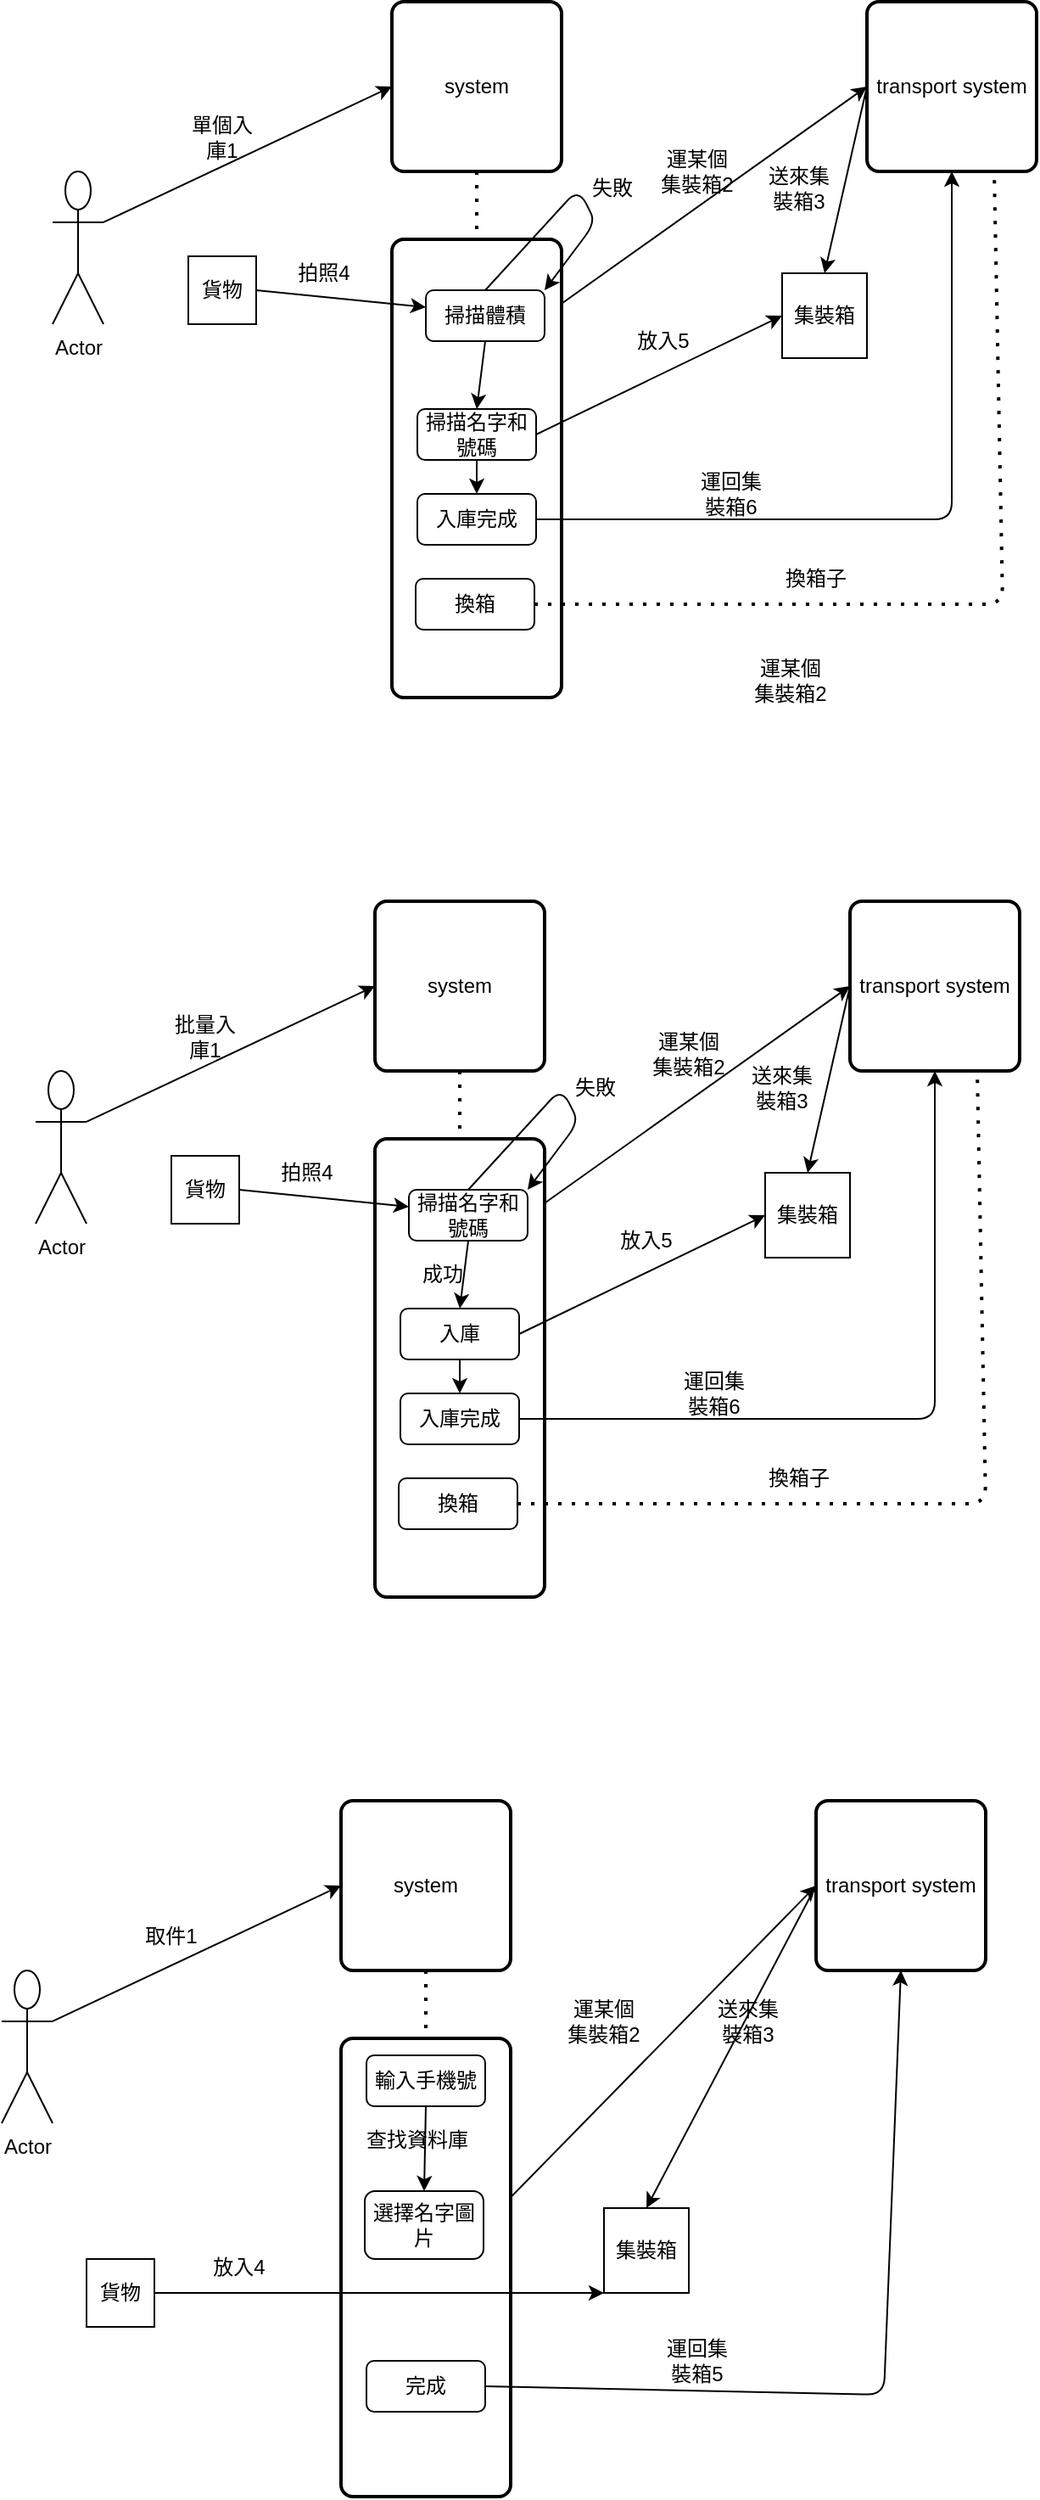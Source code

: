 <mxfile version="14.1.8" type="device"><diagram id="C5RBs43oDa-KdzZeNtuy" name="Page-1"><mxGraphModel dx="1278" dy="1810" grid="1" gridSize="10" guides="1" tooltips="1" connect="1" arrows="1" fold="1" page="1" pageScale="1" pageWidth="827" pageHeight="1169" math="0" shadow="0"><root><mxCell id="WIyWlLk6GJQsqaUBKTNV-0"/><mxCell id="WIyWlLk6GJQsqaUBKTNV-1" parent="WIyWlLk6GJQsqaUBKTNV-0"/><mxCell id="Wkg2O_y0lECE94WjkrpT-0" value="Actor" style="shape=umlActor;verticalLabelPosition=bottom;verticalAlign=top;html=1;outlineConnect=0;" parent="WIyWlLk6GJQsqaUBKTNV-1" vertex="1"><mxGeometry x="130" y="210" width="30" height="90" as="geometry"/></mxCell><mxCell id="Wkg2O_y0lECE94WjkrpT-6" value="system" style="rounded=1;whiteSpace=wrap;html=1;absoluteArcSize=1;arcSize=14;strokeWidth=2;" parent="WIyWlLk6GJQsqaUBKTNV-1" vertex="1"><mxGeometry x="330" y="110" width="100" height="100" as="geometry"/></mxCell><mxCell id="Wkg2O_y0lECE94WjkrpT-8" value="" style="endArrow=classic;html=1;exitX=1;exitY=0.333;exitDx=0;exitDy=0;exitPerimeter=0;entryX=0;entryY=0.5;entryDx=0;entryDy=0;" parent="WIyWlLk6GJQsqaUBKTNV-1" source="Wkg2O_y0lECE94WjkrpT-0" target="Wkg2O_y0lECE94WjkrpT-6" edge="1"><mxGeometry width="50" height="50" relative="1" as="geometry"><mxPoint x="520" y="350" as="sourcePoint"/><mxPoint x="570" y="300" as="targetPoint"/></mxGeometry></mxCell><mxCell id="Wkg2O_y0lECE94WjkrpT-9" value="transport system" style="rounded=1;whiteSpace=wrap;html=1;absoluteArcSize=1;arcSize=14;strokeWidth=2;" parent="WIyWlLk6GJQsqaUBKTNV-1" vertex="1"><mxGeometry x="610" y="110" width="100" height="100" as="geometry"/></mxCell><mxCell id="Wkg2O_y0lECE94WjkrpT-10" value="" style="endArrow=classic;html=1;exitX=1;exitY=0.5;exitDx=0;exitDy=0;entryX=0;entryY=0.5;entryDx=0;entryDy=0;" parent="WIyWlLk6GJQsqaUBKTNV-1" source="Wkg2O_y0lECE94WjkrpT-28" target="Wkg2O_y0lECE94WjkrpT-9" edge="1"><mxGeometry width="50" height="50" relative="1" as="geometry"><mxPoint x="540" y="150" as="sourcePoint"/><mxPoint x="570" y="300" as="targetPoint"/></mxGeometry></mxCell><mxCell id="Wkg2O_y0lECE94WjkrpT-11" value="批量入庫1" style="text;html=1;strokeColor=none;fillColor=none;align=center;verticalAlign=middle;whiteSpace=wrap;rounded=0;" parent="WIyWlLk6GJQsqaUBKTNV-1" vertex="1"><mxGeometry x="210" y="180" width="40" height="20" as="geometry"/></mxCell><mxCell id="Wkg2O_y0lECE94WjkrpT-15" value="集裝箱" style="whiteSpace=wrap;html=1;aspect=fixed;" parent="WIyWlLk6GJQsqaUBKTNV-1" vertex="1"><mxGeometry x="560" y="270" width="50" height="50" as="geometry"/></mxCell><mxCell id="Wkg2O_y0lECE94WjkrpT-25" value="貨物" style="whiteSpace=wrap;html=1;aspect=fixed;" parent="WIyWlLk6GJQsqaUBKTNV-1" vertex="1"><mxGeometry x="210" y="260" width="40" height="40" as="geometry"/></mxCell><mxCell id="Wkg2O_y0lECE94WjkrpT-27" value="" style="rounded=1;whiteSpace=wrap;html=1;absoluteArcSize=1;arcSize=14;strokeWidth=2;" parent="WIyWlLk6GJQsqaUBKTNV-1" vertex="1"><mxGeometry x="330" y="250" width="100" height="270" as="geometry"/></mxCell><mxCell id="Wkg2O_y0lECE94WjkrpT-28" value="掃描名字和號碼" style="rounded=1;whiteSpace=wrap;html=1;" parent="WIyWlLk6GJQsqaUBKTNV-1" vertex="1"><mxGeometry x="350" y="280" width="70" height="30" as="geometry"/></mxCell><mxCell id="Wkg2O_y0lECE94WjkrpT-29" value="入庫" style="rounded=1;whiteSpace=wrap;html=1;" parent="WIyWlLk6GJQsqaUBKTNV-1" vertex="1"><mxGeometry x="345" y="350" width="70" height="30" as="geometry"/></mxCell><mxCell id="Wkg2O_y0lECE94WjkrpT-30" value="入庫完成" style="rounded=1;whiteSpace=wrap;html=1;" parent="WIyWlLk6GJQsqaUBKTNV-1" vertex="1"><mxGeometry x="345" y="400" width="70" height="30" as="geometry"/></mxCell><mxCell id="Wkg2O_y0lECE94WjkrpT-31" value="換箱" style="rounded=1;whiteSpace=wrap;html=1;" parent="WIyWlLk6GJQsqaUBKTNV-1" vertex="1"><mxGeometry x="344" y="450" width="70" height="30" as="geometry"/></mxCell><mxCell id="Wkg2O_y0lECE94WjkrpT-32" value="" style="endArrow=none;dashed=1;html=1;dashPattern=1 3;strokeWidth=2;exitX=0.5;exitY=1;exitDx=0;exitDy=0;entryX=0.5;entryY=0;entryDx=0;entryDy=0;" parent="WIyWlLk6GJQsqaUBKTNV-1" source="Wkg2O_y0lECE94WjkrpT-6" target="Wkg2O_y0lECE94WjkrpT-27" edge="1"><mxGeometry width="50" height="50" relative="1" as="geometry"><mxPoint x="520" y="350" as="sourcePoint"/><mxPoint x="570" y="300" as="targetPoint"/></mxGeometry></mxCell><mxCell id="Wkg2O_y0lECE94WjkrpT-33" value="" style="endArrow=classic;html=1;exitX=1;exitY=0.5;exitDx=0;exitDy=0;" parent="WIyWlLk6GJQsqaUBKTNV-1" source="Wkg2O_y0lECE94WjkrpT-25" edge="1"><mxGeometry width="50" height="50" relative="1" as="geometry"><mxPoint x="520" y="350" as="sourcePoint"/><mxPoint x="350" y="290" as="targetPoint"/></mxGeometry></mxCell><mxCell id="Wkg2O_y0lECE94WjkrpT-38" value="成功" style="text;html=1;strokeColor=none;fillColor=none;align=center;verticalAlign=middle;whiteSpace=wrap;rounded=0;" parent="WIyWlLk6GJQsqaUBKTNV-1" vertex="1"><mxGeometry x="350" y="320" width="40" height="20" as="geometry"/></mxCell><mxCell id="Wkg2O_y0lECE94WjkrpT-39" value="" style="endArrow=classic;html=1;exitX=0.5;exitY=0;exitDx=0;exitDy=0;entryX=1;entryY=0;entryDx=0;entryDy=0;" parent="WIyWlLk6GJQsqaUBKTNV-1" source="Wkg2O_y0lECE94WjkrpT-28" target="Wkg2O_y0lECE94WjkrpT-28" edge="1"><mxGeometry width="50" height="50" relative="1" as="geometry"><mxPoint x="520" y="340" as="sourcePoint"/><mxPoint x="460" y="230" as="targetPoint"/><Array as="points"><mxPoint x="440" y="220"/><mxPoint x="450" y="240"/></Array></mxGeometry></mxCell><mxCell id="Wkg2O_y0lECE94WjkrpT-40" value="失敗" style="text;html=1;strokeColor=none;fillColor=none;align=center;verticalAlign=middle;whiteSpace=wrap;rounded=0;" parent="WIyWlLk6GJQsqaUBKTNV-1" vertex="1"><mxGeometry x="440" y="210" width="40" height="20" as="geometry"/></mxCell><mxCell id="Wkg2O_y0lECE94WjkrpT-42" value="" style="endArrow=classic;html=1;exitX=0;exitY=0.5;exitDx=0;exitDy=0;entryX=0.5;entryY=0;entryDx=0;entryDy=0;" parent="WIyWlLk6GJQsqaUBKTNV-1" source="Wkg2O_y0lECE94WjkrpT-9" target="Wkg2O_y0lECE94WjkrpT-15" edge="1"><mxGeometry width="50" height="50" relative="1" as="geometry"><mxPoint x="520" y="340" as="sourcePoint"/><mxPoint x="570" y="290" as="targetPoint"/></mxGeometry></mxCell><mxCell id="Wkg2O_y0lECE94WjkrpT-43" value="送來集裝箱3" style="text;html=1;strokeColor=none;fillColor=none;align=center;verticalAlign=middle;whiteSpace=wrap;rounded=0;" parent="WIyWlLk6GJQsqaUBKTNV-1" vertex="1"><mxGeometry x="550" y="210" width="40" height="20" as="geometry"/></mxCell><mxCell id="Wkg2O_y0lECE94WjkrpT-44" value="拍照4" style="text;html=1;strokeColor=none;fillColor=none;align=center;verticalAlign=middle;whiteSpace=wrap;rounded=0;" parent="WIyWlLk6GJQsqaUBKTNV-1" vertex="1"><mxGeometry x="270" y="260" width="40" height="20" as="geometry"/></mxCell><mxCell id="Wkg2O_y0lECE94WjkrpT-45" value="" style="endArrow=classic;html=1;exitX=0.5;exitY=1;exitDx=0;exitDy=0;entryX=0.5;entryY=0;entryDx=0;entryDy=0;" parent="WIyWlLk6GJQsqaUBKTNV-1" source="Wkg2O_y0lECE94WjkrpT-28" target="Wkg2O_y0lECE94WjkrpT-29" edge="1"><mxGeometry width="50" height="50" relative="1" as="geometry"><mxPoint x="520" y="330" as="sourcePoint"/><mxPoint x="570" y="280" as="targetPoint"/></mxGeometry></mxCell><mxCell id="Wkg2O_y0lECE94WjkrpT-46" value="" style="endArrow=classic;html=1;exitX=1;exitY=0.5;exitDx=0;exitDy=0;entryX=0;entryY=0.5;entryDx=0;entryDy=0;" parent="WIyWlLk6GJQsqaUBKTNV-1" source="Wkg2O_y0lECE94WjkrpT-29" target="Wkg2O_y0lECE94WjkrpT-15" edge="1"><mxGeometry width="50" height="50" relative="1" as="geometry"><mxPoint x="520" y="330" as="sourcePoint"/><mxPoint x="570" y="280" as="targetPoint"/></mxGeometry></mxCell><mxCell id="Wkg2O_y0lECE94WjkrpT-47" value="放入5" style="text;html=1;strokeColor=none;fillColor=none;align=center;verticalAlign=middle;whiteSpace=wrap;rounded=0;" parent="WIyWlLk6GJQsqaUBKTNV-1" vertex="1"><mxGeometry x="470" y="300" width="40" height="20" as="geometry"/></mxCell><mxCell id="Wkg2O_y0lECE94WjkrpT-48" value="" style="endArrow=classic;html=1;exitX=0.5;exitY=1;exitDx=0;exitDy=0;entryX=0.5;entryY=0;entryDx=0;entryDy=0;" parent="WIyWlLk6GJQsqaUBKTNV-1" source="Wkg2O_y0lECE94WjkrpT-29" target="Wkg2O_y0lECE94WjkrpT-30" edge="1"><mxGeometry width="50" height="50" relative="1" as="geometry"><mxPoint x="520" y="330" as="sourcePoint"/><mxPoint x="570" y="280" as="targetPoint"/></mxGeometry></mxCell><mxCell id="Wkg2O_y0lECE94WjkrpT-49" value="" style="endArrow=classic;html=1;exitX=1;exitY=0.5;exitDx=0;exitDy=0;entryX=0.5;entryY=1;entryDx=0;entryDy=0;" parent="WIyWlLk6GJQsqaUBKTNV-1" source="Wkg2O_y0lECE94WjkrpT-30" target="Wkg2O_y0lECE94WjkrpT-9" edge="1"><mxGeometry width="50" height="50" relative="1" as="geometry"><mxPoint x="520" y="330" as="sourcePoint"/><mxPoint x="680" y="410" as="targetPoint"/><Array as="points"><mxPoint x="660" y="415"/></Array></mxGeometry></mxCell><mxCell id="Wkg2O_y0lECE94WjkrpT-50" value="運回集裝箱6&lt;br&gt;" style="text;html=1;strokeColor=none;fillColor=none;align=center;verticalAlign=middle;whiteSpace=wrap;rounded=0;" parent="WIyWlLk6GJQsqaUBKTNV-1" vertex="1"><mxGeometry x="510" y="390" width="40" height="20" as="geometry"/></mxCell><mxCell id="Wkg2O_y0lECE94WjkrpT-52" value="" style="endArrow=none;dashed=1;html=1;dashPattern=1 3;strokeWidth=2;exitX=1;exitY=0.5;exitDx=0;exitDy=0;entryX=0.75;entryY=1;entryDx=0;entryDy=0;" parent="WIyWlLk6GJQsqaUBKTNV-1" source="Wkg2O_y0lECE94WjkrpT-31" target="Wkg2O_y0lECE94WjkrpT-9" edge="1"><mxGeometry width="50" height="50" relative="1" as="geometry"><mxPoint x="520" y="320" as="sourcePoint"/><mxPoint x="660" y="210" as="targetPoint"/><Array as="points"><mxPoint x="690" y="465"/></Array></mxGeometry></mxCell><mxCell id="Wkg2O_y0lECE94WjkrpT-53" value="換箱子" style="text;html=1;strokeColor=none;fillColor=none;align=center;verticalAlign=middle;whiteSpace=wrap;rounded=0;" parent="WIyWlLk6GJQsqaUBKTNV-1" vertex="1"><mxGeometry x="560" y="440" width="40" height="20" as="geometry"/></mxCell><mxCell id="Wkg2O_y0lECE94WjkrpT-54" value="Actor" style="shape=umlActor;verticalLabelPosition=bottom;verticalAlign=top;html=1;outlineConnect=0;" parent="WIyWlLk6GJQsqaUBKTNV-1" vertex="1"><mxGeometry x="110" y="740" width="30" height="90" as="geometry"/></mxCell><mxCell id="Wkg2O_y0lECE94WjkrpT-55" value="system" style="rounded=1;whiteSpace=wrap;html=1;absoluteArcSize=1;arcSize=14;strokeWidth=2;" parent="WIyWlLk6GJQsqaUBKTNV-1" vertex="1"><mxGeometry x="310" y="640" width="100" height="100" as="geometry"/></mxCell><mxCell id="Wkg2O_y0lECE94WjkrpT-56" value="" style="endArrow=classic;html=1;exitX=1;exitY=0.333;exitDx=0;exitDy=0;exitPerimeter=0;entryX=0;entryY=0.5;entryDx=0;entryDy=0;" parent="WIyWlLk6GJQsqaUBKTNV-1" source="Wkg2O_y0lECE94WjkrpT-54" target="Wkg2O_y0lECE94WjkrpT-55" edge="1"><mxGeometry width="50" height="50" relative="1" as="geometry"><mxPoint x="500" y="880" as="sourcePoint"/><mxPoint x="550" y="830" as="targetPoint"/></mxGeometry></mxCell><mxCell id="Wkg2O_y0lECE94WjkrpT-57" value="transport system" style="rounded=1;whiteSpace=wrap;html=1;absoluteArcSize=1;arcSize=14;strokeWidth=2;" parent="WIyWlLk6GJQsqaUBKTNV-1" vertex="1"><mxGeometry x="590" y="640" width="100" height="100" as="geometry"/></mxCell><mxCell id="Wkg2O_y0lECE94WjkrpT-58" value="" style="endArrow=classic;html=1;exitX=1;exitY=0.5;exitDx=0;exitDy=0;entryX=0;entryY=0.5;entryDx=0;entryDy=0;" parent="WIyWlLk6GJQsqaUBKTNV-1" source="Wkg2O_y0lECE94WjkrpT-65" target="Wkg2O_y0lECE94WjkrpT-57" edge="1"><mxGeometry width="50" height="50" relative="1" as="geometry"><mxPoint x="520" y="680" as="sourcePoint"/><mxPoint x="550" y="830" as="targetPoint"/></mxGeometry></mxCell><mxCell id="Wkg2O_y0lECE94WjkrpT-59" value="取件1" style="text;html=1;strokeColor=none;fillColor=none;align=center;verticalAlign=middle;whiteSpace=wrap;rounded=0;" parent="WIyWlLk6GJQsqaUBKTNV-1" vertex="1"><mxGeometry x="190" y="710" width="40" height="20" as="geometry"/></mxCell><mxCell id="Wkg2O_y0lECE94WjkrpT-60" value="運某個&lt;br&gt;集裝箱2" style="text;html=1;strokeColor=none;fillColor=none;align=center;verticalAlign=middle;whiteSpace=wrap;rounded=0;" parent="WIyWlLk6GJQsqaUBKTNV-1" vertex="1"><mxGeometry x="430" y="760" width="70" height="20" as="geometry"/></mxCell><mxCell id="Wkg2O_y0lECE94WjkrpT-61" value="集裝箱" style="whiteSpace=wrap;html=1;aspect=fixed;" parent="WIyWlLk6GJQsqaUBKTNV-1" vertex="1"><mxGeometry x="465" y="880" width="50" height="50" as="geometry"/></mxCell><mxCell id="Wkg2O_y0lECE94WjkrpT-62" value="貨物" style="whiteSpace=wrap;html=1;aspect=fixed;" parent="WIyWlLk6GJQsqaUBKTNV-1" vertex="1"><mxGeometry x="160" y="910" width="40" height="40" as="geometry"/></mxCell><mxCell id="Wkg2O_y0lECE94WjkrpT-63" value="" style="rounded=1;whiteSpace=wrap;html=1;absoluteArcSize=1;arcSize=14;strokeWidth=2;" parent="WIyWlLk6GJQsqaUBKTNV-1" vertex="1"><mxGeometry x="310" y="780" width="100" height="270" as="geometry"/></mxCell><mxCell id="Wkg2O_y0lECE94WjkrpT-64" value="輸入手機號" style="rounded=1;whiteSpace=wrap;html=1;" parent="WIyWlLk6GJQsqaUBKTNV-1" vertex="1"><mxGeometry x="325" y="790" width="70" height="30" as="geometry"/></mxCell><mxCell id="Wkg2O_y0lECE94WjkrpT-65" value="選擇名字圖片" style="rounded=1;whiteSpace=wrap;html=1;" parent="WIyWlLk6GJQsqaUBKTNV-1" vertex="1"><mxGeometry x="324" y="870" width="70" height="40" as="geometry"/></mxCell><mxCell id="Wkg2O_y0lECE94WjkrpT-67" value="完成" style="rounded=1;whiteSpace=wrap;html=1;" parent="WIyWlLk6GJQsqaUBKTNV-1" vertex="1"><mxGeometry x="325" y="970" width="70" height="30" as="geometry"/></mxCell><mxCell id="Wkg2O_y0lECE94WjkrpT-68" value="" style="endArrow=none;dashed=1;html=1;dashPattern=1 3;strokeWidth=2;exitX=0.5;exitY=1;exitDx=0;exitDy=0;entryX=0.5;entryY=0;entryDx=0;entryDy=0;" parent="WIyWlLk6GJQsqaUBKTNV-1" source="Wkg2O_y0lECE94WjkrpT-55" target="Wkg2O_y0lECE94WjkrpT-63" edge="1"><mxGeometry width="50" height="50" relative="1" as="geometry"><mxPoint x="500" y="880" as="sourcePoint"/><mxPoint x="550" y="830" as="targetPoint"/></mxGeometry></mxCell><mxCell id="Wkg2O_y0lECE94WjkrpT-70" value="查找資料庫" style="text;html=1;strokeColor=none;fillColor=none;align=center;verticalAlign=middle;whiteSpace=wrap;rounded=0;" parent="WIyWlLk6GJQsqaUBKTNV-1" vertex="1"><mxGeometry x="320" y="830" width="70" height="20" as="geometry"/></mxCell><mxCell id="Wkg2O_y0lECE94WjkrpT-73" value="" style="endArrow=classic;html=1;exitX=0;exitY=0.5;exitDx=0;exitDy=0;entryX=0.5;entryY=0;entryDx=0;entryDy=0;" parent="WIyWlLk6GJQsqaUBKTNV-1" source="Wkg2O_y0lECE94WjkrpT-57" target="Wkg2O_y0lECE94WjkrpT-61" edge="1"><mxGeometry width="50" height="50" relative="1" as="geometry"><mxPoint x="500" y="870" as="sourcePoint"/><mxPoint x="550" y="820" as="targetPoint"/></mxGeometry></mxCell><mxCell id="Wkg2O_y0lECE94WjkrpT-74" value="送來集裝箱3" style="text;html=1;strokeColor=none;fillColor=none;align=center;verticalAlign=middle;whiteSpace=wrap;rounded=0;" parent="WIyWlLk6GJQsqaUBKTNV-1" vertex="1"><mxGeometry x="530" y="760" width="40" height="20" as="geometry"/></mxCell><mxCell id="Wkg2O_y0lECE94WjkrpT-76" value="" style="endArrow=classic;html=1;exitX=0.5;exitY=1;exitDx=0;exitDy=0;entryX=0.5;entryY=0;entryDx=0;entryDy=0;" parent="WIyWlLk6GJQsqaUBKTNV-1" source="Wkg2O_y0lECE94WjkrpT-64" target="Wkg2O_y0lECE94WjkrpT-65" edge="1"><mxGeometry width="50" height="50" relative="1" as="geometry"><mxPoint x="500" y="860" as="sourcePoint"/><mxPoint x="550" y="810" as="targetPoint"/></mxGeometry></mxCell><mxCell id="Wkg2O_y0lECE94WjkrpT-80" value="" style="endArrow=classic;html=1;exitX=1;exitY=0.5;exitDx=0;exitDy=0;entryX=0.5;entryY=1;entryDx=0;entryDy=0;" parent="WIyWlLk6GJQsqaUBKTNV-1" source="Wkg2O_y0lECE94WjkrpT-67" target="Wkg2O_y0lECE94WjkrpT-57" edge="1"><mxGeometry width="50" height="50" relative="1" as="geometry"><mxPoint x="395" y="945" as="sourcePoint"/><mxPoint x="660" y="940" as="targetPoint"/><Array as="points"><mxPoint x="630" y="990"/></Array></mxGeometry></mxCell><mxCell id="Wkg2O_y0lECE94WjkrpT-81" value="運回集裝箱5" style="text;html=1;strokeColor=none;fillColor=none;align=center;verticalAlign=middle;whiteSpace=wrap;rounded=0;" parent="WIyWlLk6GJQsqaUBKTNV-1" vertex="1"><mxGeometry x="500" y="960" width="40" height="20" as="geometry"/></mxCell><mxCell id="Wkg2O_y0lECE94WjkrpT-87" value="" style="endArrow=classic;html=1;exitX=1;exitY=0.5;exitDx=0;exitDy=0;entryX=0;entryY=1;entryDx=0;entryDy=0;" parent="WIyWlLk6GJQsqaUBKTNV-1" source="Wkg2O_y0lECE94WjkrpT-62" target="Wkg2O_y0lECE94WjkrpT-61" edge="1"><mxGeometry width="50" height="50" relative="1" as="geometry"><mxPoint x="520" y="900" as="sourcePoint"/><mxPoint x="570" y="850" as="targetPoint"/></mxGeometry></mxCell><mxCell id="Wkg2O_y0lECE94WjkrpT-89" value="放入4" style="text;html=1;strokeColor=none;fillColor=none;align=center;verticalAlign=middle;whiteSpace=wrap;rounded=0;" parent="WIyWlLk6GJQsqaUBKTNV-1" vertex="1"><mxGeometry x="230" y="905" width="40" height="20" as="geometry"/></mxCell><mxCell id="fyiaLPEeB0CXmJHPq0UU-30" value="運某個&lt;br&gt;集裝箱2" style="text;html=1;strokeColor=none;fillColor=none;align=center;verticalAlign=middle;whiteSpace=wrap;rounded=0;" vertex="1" parent="WIyWlLk6GJQsqaUBKTNV-1"><mxGeometry x="540" y="-30" width="70" height="20" as="geometry"/></mxCell><mxCell id="fyiaLPEeB0CXmJHPq0UU-31" value="Actor" style="shape=umlActor;verticalLabelPosition=bottom;verticalAlign=top;html=1;outlineConnect=0;" vertex="1" parent="WIyWlLk6GJQsqaUBKTNV-1"><mxGeometry x="140" y="-320" width="30" height="90" as="geometry"/></mxCell><mxCell id="fyiaLPEeB0CXmJHPq0UU-32" value="system" style="rounded=1;whiteSpace=wrap;html=1;absoluteArcSize=1;arcSize=14;strokeWidth=2;" vertex="1" parent="WIyWlLk6GJQsqaUBKTNV-1"><mxGeometry x="340" y="-420" width="100" height="100" as="geometry"/></mxCell><mxCell id="fyiaLPEeB0CXmJHPq0UU-33" value="" style="endArrow=classic;html=1;exitX=1;exitY=0.333;exitDx=0;exitDy=0;exitPerimeter=0;entryX=0;entryY=0.5;entryDx=0;entryDy=0;" edge="1" source="fyiaLPEeB0CXmJHPq0UU-31" target="fyiaLPEeB0CXmJHPq0UU-32" parent="WIyWlLk6GJQsqaUBKTNV-1"><mxGeometry width="50" height="50" relative="1" as="geometry"><mxPoint x="530" y="-180" as="sourcePoint"/><mxPoint x="580" y="-230" as="targetPoint"/></mxGeometry></mxCell><mxCell id="fyiaLPEeB0CXmJHPq0UU-34" value="transport system" style="rounded=1;whiteSpace=wrap;html=1;absoluteArcSize=1;arcSize=14;strokeWidth=2;" vertex="1" parent="WIyWlLk6GJQsqaUBKTNV-1"><mxGeometry x="620" y="-420" width="100" height="100" as="geometry"/></mxCell><mxCell id="fyiaLPEeB0CXmJHPq0UU-35" value="" style="endArrow=classic;html=1;exitX=1;exitY=0.5;exitDx=0;exitDy=0;entryX=0;entryY=0.5;entryDx=0;entryDy=0;" edge="1" source="fyiaLPEeB0CXmJHPq0UU-41" target="fyiaLPEeB0CXmJHPq0UU-34" parent="WIyWlLk6GJQsqaUBKTNV-1"><mxGeometry width="50" height="50" relative="1" as="geometry"><mxPoint x="550" y="-380" as="sourcePoint"/><mxPoint x="580" y="-230" as="targetPoint"/></mxGeometry></mxCell><mxCell id="fyiaLPEeB0CXmJHPq0UU-36" value="單個入庫1" style="text;html=1;strokeColor=none;fillColor=none;align=center;verticalAlign=middle;whiteSpace=wrap;rounded=0;" vertex="1" parent="WIyWlLk6GJQsqaUBKTNV-1"><mxGeometry x="220" y="-350" width="40" height="20" as="geometry"/></mxCell><mxCell id="fyiaLPEeB0CXmJHPq0UU-37" value="運某個&lt;br&gt;集裝箱2" style="text;html=1;strokeColor=none;fillColor=none;align=center;verticalAlign=middle;whiteSpace=wrap;rounded=0;" vertex="1" parent="WIyWlLk6GJQsqaUBKTNV-1"><mxGeometry x="485" y="-330" width="70" height="20" as="geometry"/></mxCell><mxCell id="fyiaLPEeB0CXmJHPq0UU-38" value="集裝箱" style="whiteSpace=wrap;html=1;aspect=fixed;" vertex="1" parent="WIyWlLk6GJQsqaUBKTNV-1"><mxGeometry x="570" y="-260" width="50" height="50" as="geometry"/></mxCell><mxCell id="fyiaLPEeB0CXmJHPq0UU-39" value="貨物" style="whiteSpace=wrap;html=1;aspect=fixed;" vertex="1" parent="WIyWlLk6GJQsqaUBKTNV-1"><mxGeometry x="220" y="-270" width="40" height="40" as="geometry"/></mxCell><mxCell id="fyiaLPEeB0CXmJHPq0UU-40" value="" style="rounded=1;whiteSpace=wrap;html=1;absoluteArcSize=1;arcSize=14;strokeWidth=2;" vertex="1" parent="WIyWlLk6GJQsqaUBKTNV-1"><mxGeometry x="340" y="-280" width="100" height="270" as="geometry"/></mxCell><mxCell id="fyiaLPEeB0CXmJHPq0UU-41" value="掃描體積" style="rounded=1;whiteSpace=wrap;html=1;" vertex="1" parent="WIyWlLk6GJQsqaUBKTNV-1"><mxGeometry x="360" y="-250" width="70" height="30" as="geometry"/></mxCell><mxCell id="fyiaLPEeB0CXmJHPq0UU-42" value="掃描名字和號碼" style="rounded=1;whiteSpace=wrap;html=1;" vertex="1" parent="WIyWlLk6GJQsqaUBKTNV-1"><mxGeometry x="355" y="-180" width="70" height="30" as="geometry"/></mxCell><mxCell id="fyiaLPEeB0CXmJHPq0UU-43" value="入庫完成" style="rounded=1;whiteSpace=wrap;html=1;" vertex="1" parent="WIyWlLk6GJQsqaUBKTNV-1"><mxGeometry x="355" y="-130" width="70" height="30" as="geometry"/></mxCell><mxCell id="fyiaLPEeB0CXmJHPq0UU-44" value="換箱" style="rounded=1;whiteSpace=wrap;html=1;" vertex="1" parent="WIyWlLk6GJQsqaUBKTNV-1"><mxGeometry x="354" y="-80" width="70" height="30" as="geometry"/></mxCell><mxCell id="fyiaLPEeB0CXmJHPq0UU-45" value="" style="endArrow=none;dashed=1;html=1;dashPattern=1 3;strokeWidth=2;exitX=0.5;exitY=1;exitDx=0;exitDy=0;entryX=0.5;entryY=0;entryDx=0;entryDy=0;" edge="1" source="fyiaLPEeB0CXmJHPq0UU-32" target="fyiaLPEeB0CXmJHPq0UU-40" parent="WIyWlLk6GJQsqaUBKTNV-1"><mxGeometry width="50" height="50" relative="1" as="geometry"><mxPoint x="530" y="-180" as="sourcePoint"/><mxPoint x="580" y="-230" as="targetPoint"/></mxGeometry></mxCell><mxCell id="fyiaLPEeB0CXmJHPq0UU-46" value="" style="endArrow=classic;html=1;exitX=1;exitY=0.5;exitDx=0;exitDy=0;" edge="1" source="fyiaLPEeB0CXmJHPq0UU-39" parent="WIyWlLk6GJQsqaUBKTNV-1"><mxGeometry width="50" height="50" relative="1" as="geometry"><mxPoint x="530" y="-180" as="sourcePoint"/><mxPoint x="360" y="-240" as="targetPoint"/></mxGeometry></mxCell><mxCell id="fyiaLPEeB0CXmJHPq0UU-48" value="" style="endArrow=classic;html=1;exitX=0.5;exitY=0;exitDx=0;exitDy=0;entryX=1;entryY=0;entryDx=0;entryDy=0;" edge="1" source="fyiaLPEeB0CXmJHPq0UU-41" target="fyiaLPEeB0CXmJHPq0UU-41" parent="WIyWlLk6GJQsqaUBKTNV-1"><mxGeometry width="50" height="50" relative="1" as="geometry"><mxPoint x="530" y="-190" as="sourcePoint"/><mxPoint x="470" y="-300" as="targetPoint"/><Array as="points"><mxPoint x="450" y="-310"/><mxPoint x="460" y="-290"/></Array></mxGeometry></mxCell><mxCell id="fyiaLPEeB0CXmJHPq0UU-49" value="失敗" style="text;html=1;strokeColor=none;fillColor=none;align=center;verticalAlign=middle;whiteSpace=wrap;rounded=0;" vertex="1" parent="WIyWlLk6GJQsqaUBKTNV-1"><mxGeometry x="450" y="-320" width="40" height="20" as="geometry"/></mxCell><mxCell id="fyiaLPEeB0CXmJHPq0UU-50" value="" style="endArrow=classic;html=1;exitX=0;exitY=0.5;exitDx=0;exitDy=0;entryX=0.5;entryY=0;entryDx=0;entryDy=0;" edge="1" source="fyiaLPEeB0CXmJHPq0UU-34" target="fyiaLPEeB0CXmJHPq0UU-38" parent="WIyWlLk6GJQsqaUBKTNV-1"><mxGeometry width="50" height="50" relative="1" as="geometry"><mxPoint x="530" y="-190" as="sourcePoint"/><mxPoint x="580" y="-240" as="targetPoint"/></mxGeometry></mxCell><mxCell id="fyiaLPEeB0CXmJHPq0UU-51" value="送來集裝箱3" style="text;html=1;strokeColor=none;fillColor=none;align=center;verticalAlign=middle;whiteSpace=wrap;rounded=0;" vertex="1" parent="WIyWlLk6GJQsqaUBKTNV-1"><mxGeometry x="560" y="-320" width="40" height="20" as="geometry"/></mxCell><mxCell id="fyiaLPEeB0CXmJHPq0UU-52" value="拍照4" style="text;html=1;strokeColor=none;fillColor=none;align=center;verticalAlign=middle;whiteSpace=wrap;rounded=0;" vertex="1" parent="WIyWlLk6GJQsqaUBKTNV-1"><mxGeometry x="280" y="-270" width="40" height="20" as="geometry"/></mxCell><mxCell id="fyiaLPEeB0CXmJHPq0UU-53" value="" style="endArrow=classic;html=1;exitX=0.5;exitY=1;exitDx=0;exitDy=0;entryX=0.5;entryY=0;entryDx=0;entryDy=0;" edge="1" source="fyiaLPEeB0CXmJHPq0UU-41" target="fyiaLPEeB0CXmJHPq0UU-42" parent="WIyWlLk6GJQsqaUBKTNV-1"><mxGeometry width="50" height="50" relative="1" as="geometry"><mxPoint x="530" y="-200" as="sourcePoint"/><mxPoint x="580" y="-250" as="targetPoint"/></mxGeometry></mxCell><mxCell id="fyiaLPEeB0CXmJHPq0UU-54" value="" style="endArrow=classic;html=1;entryX=0;entryY=0.5;entryDx=0;entryDy=0;exitX=1;exitY=0.5;exitDx=0;exitDy=0;" edge="1" source="fyiaLPEeB0CXmJHPq0UU-42" target="fyiaLPEeB0CXmJHPq0UU-38" parent="WIyWlLk6GJQsqaUBKTNV-1"><mxGeometry width="50" height="50" relative="1" as="geometry"><mxPoint x="530" y="-200" as="sourcePoint"/><mxPoint x="580" y="-250" as="targetPoint"/></mxGeometry></mxCell><mxCell id="fyiaLPEeB0CXmJHPq0UU-55" value="放入5" style="text;html=1;strokeColor=none;fillColor=none;align=center;verticalAlign=middle;whiteSpace=wrap;rounded=0;" vertex="1" parent="WIyWlLk6GJQsqaUBKTNV-1"><mxGeometry x="480" y="-230" width="40" height="20" as="geometry"/></mxCell><mxCell id="fyiaLPEeB0CXmJHPq0UU-56" value="" style="endArrow=classic;html=1;exitX=0.5;exitY=1;exitDx=0;exitDy=0;entryX=0.5;entryY=0;entryDx=0;entryDy=0;" edge="1" source="fyiaLPEeB0CXmJHPq0UU-42" target="fyiaLPEeB0CXmJHPq0UU-43" parent="WIyWlLk6GJQsqaUBKTNV-1"><mxGeometry width="50" height="50" relative="1" as="geometry"><mxPoint x="530" y="-200" as="sourcePoint"/><mxPoint x="580" y="-250" as="targetPoint"/></mxGeometry></mxCell><mxCell id="fyiaLPEeB0CXmJHPq0UU-57" value="" style="endArrow=classic;html=1;exitX=1;exitY=0.5;exitDx=0;exitDy=0;entryX=0.5;entryY=1;entryDx=0;entryDy=0;" edge="1" source="fyiaLPEeB0CXmJHPq0UU-43" target="fyiaLPEeB0CXmJHPq0UU-34" parent="WIyWlLk6GJQsqaUBKTNV-1"><mxGeometry width="50" height="50" relative="1" as="geometry"><mxPoint x="530" y="-200" as="sourcePoint"/><mxPoint x="690" y="-120" as="targetPoint"/><Array as="points"><mxPoint x="670" y="-115"/></Array></mxGeometry></mxCell><mxCell id="fyiaLPEeB0CXmJHPq0UU-58" value="運回集裝箱6&lt;br&gt;" style="text;html=1;strokeColor=none;fillColor=none;align=center;verticalAlign=middle;whiteSpace=wrap;rounded=0;" vertex="1" parent="WIyWlLk6GJQsqaUBKTNV-1"><mxGeometry x="520" y="-140" width="40" height="20" as="geometry"/></mxCell><mxCell id="fyiaLPEeB0CXmJHPq0UU-59" value="" style="endArrow=none;dashed=1;html=1;dashPattern=1 3;strokeWidth=2;exitX=1;exitY=0.5;exitDx=0;exitDy=0;entryX=0.75;entryY=1;entryDx=0;entryDy=0;" edge="1" source="fyiaLPEeB0CXmJHPq0UU-44" target="fyiaLPEeB0CXmJHPq0UU-34" parent="WIyWlLk6GJQsqaUBKTNV-1"><mxGeometry width="50" height="50" relative="1" as="geometry"><mxPoint x="530" y="-210" as="sourcePoint"/><mxPoint x="670" y="-320" as="targetPoint"/><Array as="points"><mxPoint x="700" y="-65"/></Array></mxGeometry></mxCell><mxCell id="fyiaLPEeB0CXmJHPq0UU-60" value="換箱子" style="text;html=1;strokeColor=none;fillColor=none;align=center;verticalAlign=middle;whiteSpace=wrap;rounded=0;" vertex="1" parent="WIyWlLk6GJQsqaUBKTNV-1"><mxGeometry x="570" y="-90" width="40" height="20" as="geometry"/></mxCell><mxCell id="fyiaLPEeB0CXmJHPq0UU-62" value="運某個&lt;br&gt;集裝箱2" style="text;html=1;strokeColor=none;fillColor=none;align=center;verticalAlign=middle;whiteSpace=wrap;rounded=0;" vertex="1" parent="WIyWlLk6GJQsqaUBKTNV-1"><mxGeometry x="480" y="190" width="70" height="20" as="geometry"/></mxCell></root></mxGraphModel></diagram></mxfile>